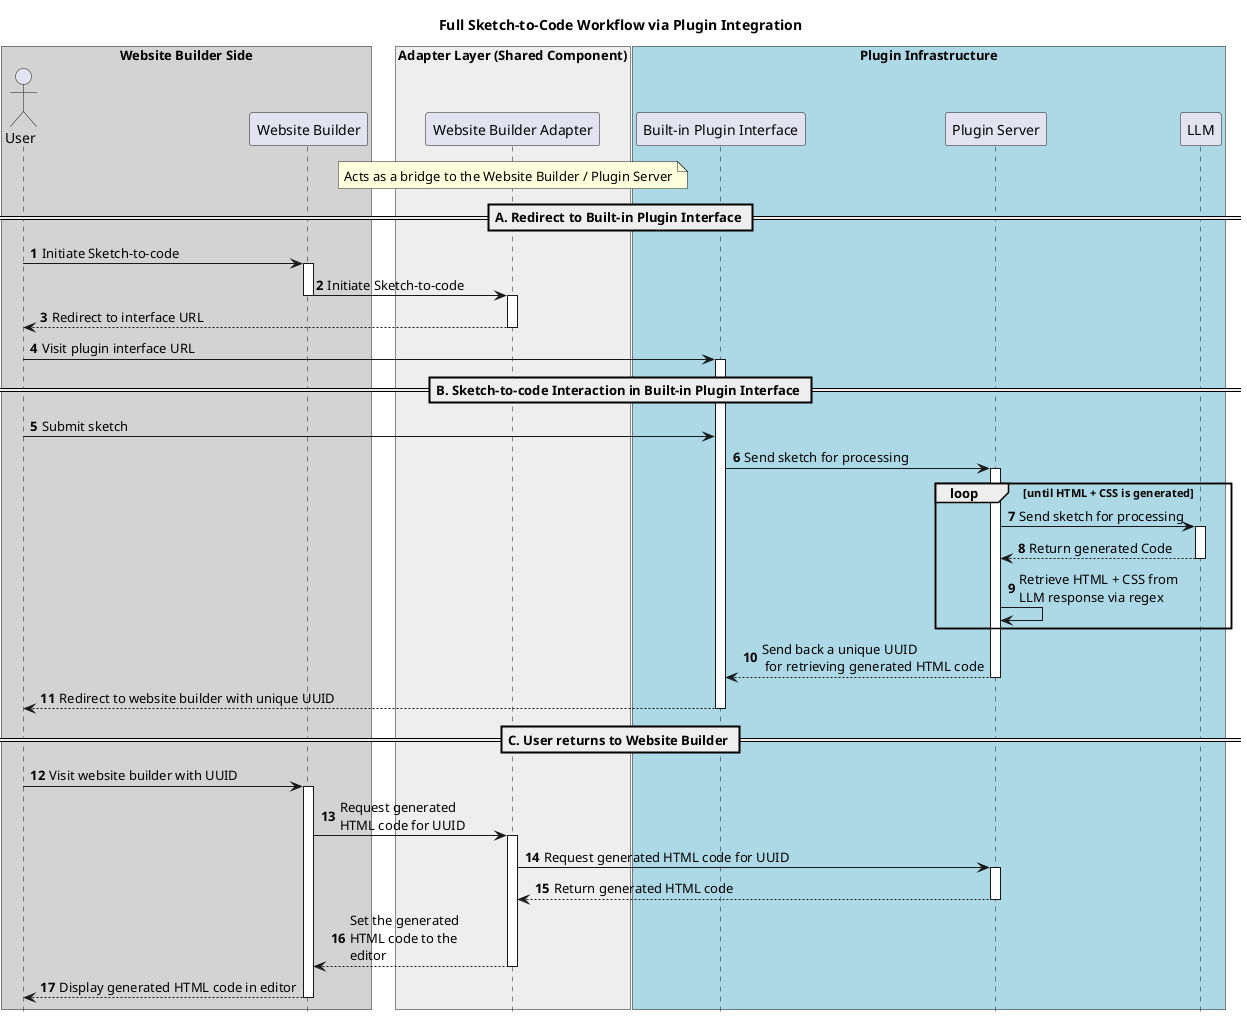 @startuml Sketch-to-code

title Full Sketch-to-Code Workflow via Plugin Integration
skinparam Padding 0
skinparam BoxPadding 0


hide footbox
box "Website Builder Side" #lightgray
    actor User as usr
    
    participant "Website Builder" as wb
end box
box "Adapter Layer (Shared Component)" #EEEEEE
    participant "Website Builder Adapter" as wbAdapter
    note over wbAdapter
        Acts as a bridge to the Website Builder / Plugin Server
    end note
end box
box "Plugin Infrastructure" #lightblue
  participant "Built-in Plugin Interface" as interface
  participant "Plugin Server" as server
  participant LLM as llm
end box

autonumber
== A. Redirect to Built-in Plugin Interface ==
usr -> wb: Initiate Sketch-to-code
activate wb
wb -> wbAdapter: Initiate Sketch-to-code
deactivate wb
activate wbAdapter
wbAdapter --> usr: Redirect to interface URL
deactivate wbAdapter
usr -> interface: Visit plugin interface URL

== B. Sketch-to-code Interaction in Built-in Plugin Interface ==
activate interface
usr -> interface: Submit sketch
interface -> server: Send sketch for processing
loop until HTML + CSS is generated
activate server
server -> llm: Send sketch for processing
activate llm
llm --> server: Return generated Code
deactivate llm
server -> server: Retrieve HTML + CSS from\nLLM response via regex
end
server --> interface: Send back a unique UUID \n for retrieving generated HTML code
deactivate server
interface --> usr: Redirect to website builder with unique UUID
deactivate interface

== C. User returns to Website Builder ==
usr -> wb: Visit website builder with UUID
activate wb
wb -> wbAdapter: Request generated\nHTML code for UUID
activate wbAdapter
wbAdapter -> server: Request generated HTML code for UUID
activate server
server --> wbAdapter: Return generated HTML code
deactivate server
wbAdapter --> wb: Set the generated\nHTML code to the\neditor
deactivate wbAdapter
wb --> usr: Display generated HTML code in editor
deactivate wb
@enduml
